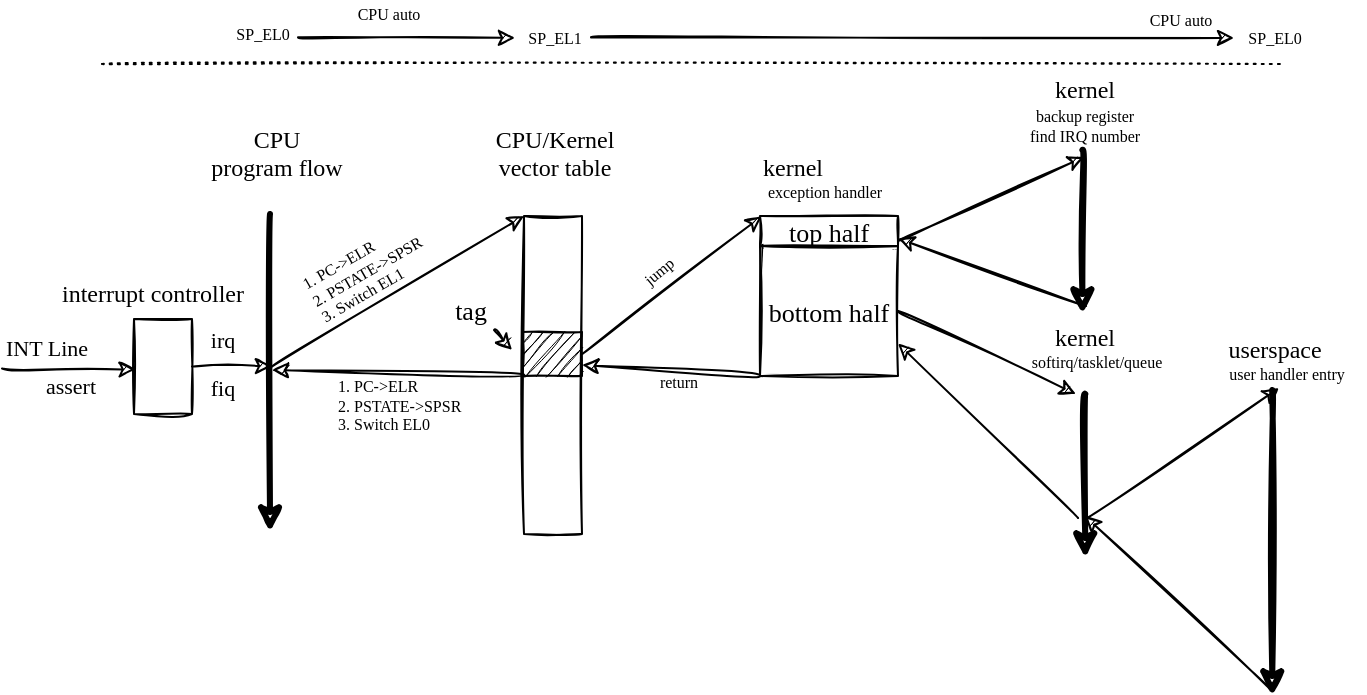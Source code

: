 <mxfile version="16.5.1" type="device"><diagram id="axXEd38uqNQjX7LeI_aU" name="第 1 页"><mxGraphModel dx="1106" dy="852" grid="1" gridSize="10" guides="1" tooltips="1" connect="1" arrows="1" fold="1" page="1" pageScale="1" pageWidth="827" pageHeight="1169" math="0" shadow="0"><root><mxCell id="0"/><mxCell id="1" parent="0"/><mxCell id="WzCYkNrp_TzCaC4ikmkM-3" value="" style="endArrow=classic;html=1;rounded=0;sketch=1;curved=1;fontSize=13;strokeWidth=3;" parent="1" edge="1"><mxGeometry width="50" height="50" relative="1" as="geometry"><mxPoint x="139" y="236" as="sourcePoint"/><mxPoint x="139" y="395" as="targetPoint"/></mxGeometry></mxCell><mxCell id="WzCYkNrp_TzCaC4ikmkM-4" value="program flow" style="text;html=1;align=center;verticalAlign=middle;resizable=0;points=[];autosize=1;strokeColor=none;fillColor=none;fontFamily=Comic Sans MS;" parent="1" vertex="1"><mxGeometry x="100" y="204" width="84" height="18" as="geometry"/></mxCell><mxCell id="WzCYkNrp_TzCaC4ikmkM-5" value="" style="rounded=0;whiteSpace=wrap;html=1;sketch=1;fontFamily=Comic Sans MS;fontSize=13;" parent="1" vertex="1"><mxGeometry x="266" y="237" width="29" height="159" as="geometry"/></mxCell><mxCell id="WzCYkNrp_TzCaC4ikmkM-6" value="" style="rounded=0;whiteSpace=wrap;html=1;sketch=1;fontFamily=Comic Sans MS;fontSize=13;" parent="1" vertex="1"><mxGeometry x="385" y="237" width="66" height="78" as="geometry"/></mxCell><mxCell id="WzCYkNrp_TzCaC4ikmkM-8" value="" style="endArrow=classic;html=1;rounded=0;sketch=1;curved=1;fontSize=13;strokeWidth=3;" parent="1" edge="1"><mxGeometry width="50" height="50" relative="1" as="geometry"><mxPoint x="546.63" y="326" as="sourcePoint"/><mxPoint x="546.63" y="408" as="targetPoint"/></mxGeometry></mxCell><mxCell id="WzCYkNrp_TzCaC4ikmkM-9" value="" style="endArrow=classic;html=1;rounded=0;sketch=1;curved=1;fontSize=13;strokeWidth=3;" parent="1" edge="1"><mxGeometry width="50" height="50" relative="1" as="geometry"><mxPoint x="640.13" y="324.0" as="sourcePoint"/><mxPoint x="640.13" y="477" as="targetPoint"/></mxGeometry></mxCell><mxCell id="WzCYkNrp_TzCaC4ikmkM-10" value="vector table" style="text;html=1;align=center;verticalAlign=middle;resizable=0;points=[];autosize=1;strokeColor=none;fillColor=none;fontFamily=Comic Sans MS;" parent="1" vertex="1"><mxGeometry x="241" y="204" width="79" height="18" as="geometry"/></mxCell><mxCell id="WzCYkNrp_TzCaC4ikmkM-11" value="kernel" style="text;html=1;align=center;verticalAlign=middle;resizable=0;points=[];autosize=1;strokeColor=none;fillColor=none;fontFamily=Comic Sans MS;" parent="1" vertex="1"><mxGeometry x="377" y="204" width="45" height="18" as="geometry"/></mxCell><mxCell id="WzCYkNrp_TzCaC4ikmkM-13" value="userspace" style="text;html=1;align=center;verticalAlign=middle;resizable=0;points=[];autosize=1;strokeColor=none;fillColor=none;fontFamily=Comic Sans MS;" parent="1" vertex="1"><mxGeometry x="607.5" y="295" width="66" height="18" as="geometry"/></mxCell><mxCell id="WzCYkNrp_TzCaC4ikmkM-14" value="CPU/Kernel" style="text;html=1;align=center;verticalAlign=middle;resizable=0;points=[];autosize=1;strokeColor=none;fillColor=none;fontFamily=Comic Sans MS;" parent="1" vertex="1"><mxGeometry x="244" y="190" width="74" height="18" as="geometry"/></mxCell><mxCell id="WzCYkNrp_TzCaC4ikmkM-15" value="CPU" style="text;html=1;align=center;verticalAlign=middle;resizable=0;points=[];autosize=1;strokeColor=none;fillColor=none;fontFamily=Comic Sans MS;" parent="1" vertex="1"><mxGeometry x="126" y="190" width="32" height="18" as="geometry"/></mxCell><mxCell id="WzCYkNrp_TzCaC4ikmkM-22" value="" style="endArrow=classic;html=1;rounded=0;sketch=1;fontFamily=Comic Sans MS;fontSize=11;strokeWidth=1;curved=1;entryX=0.028;entryY=0.53;entryDx=0;entryDy=0;entryPerimeter=0;" parent="1" target="WzCYkNrp_TzCaC4ikmkM-74" edge="1"><mxGeometry relative="1" as="geometry"><mxPoint x="5" y="313.25" as="sourcePoint"/><mxPoint x="55" y="314.25" as="targetPoint"/><Array as="points"><mxPoint x="15" y="314.25"/></Array></mxGeometry></mxCell><mxCell id="WzCYkNrp_TzCaC4ikmkM-23" value="assert" style="edgeLabel;resizable=0;html=1;align=center;verticalAlign=middle;sketch=1;fontFamily=Comic Sans MS;fontSize=11;" parent="WzCYkNrp_TzCaC4ikmkM-22" connectable="0" vertex="1"><mxGeometry relative="1" as="geometry"><mxPoint y="8" as="offset"/></mxGeometry></mxCell><mxCell id="WzCYkNrp_TzCaC4ikmkM-24" value="INT Line" style="edgeLabel;resizable=0;html=1;align=left;verticalAlign=bottom;sketch=1;fontFamily=Comic Sans MS;fontSize=11;" parent="WzCYkNrp_TzCaC4ikmkM-22" connectable="0" vertex="1"><mxGeometry x="-1" relative="1" as="geometry"><mxPoint y="-2" as="offset"/></mxGeometry></mxCell><mxCell id="WzCYkNrp_TzCaC4ikmkM-25" value="" style="endArrow=classic;html=1;rounded=0;sketch=1;fontFamily=Comic Sans MS;fontSize=13;strokeWidth=1;curved=1;entryX=0;entryY=0;entryDx=0;entryDy=0;" parent="1" target="WzCYkNrp_TzCaC4ikmkM-5" edge="1"><mxGeometry width="50" height="50" relative="1" as="geometry"><mxPoint x="139" y="313" as="sourcePoint"/><mxPoint x="189" y="263" as="targetPoint"/></mxGeometry></mxCell><mxCell id="WzCYkNrp_TzCaC4ikmkM-26" value="" style="rounded=0;whiteSpace=wrap;html=1;sketch=1;fontFamily=Comic Sans MS;fontSize=13;fillColor=#000000;" parent="1" vertex="1"><mxGeometry x="265" y="295" width="30" height="22" as="geometry"/></mxCell><mxCell id="WzCYkNrp_TzCaC4ikmkM-28" value="" style="endArrow=classic;html=1;rounded=0;sketch=1;fontFamily=Comic Sans MS;fontSize=13;strokeWidth=1;curved=1;entryX=0;entryY=0;entryDx=0;entryDy=0;exitX=1;exitY=0.5;exitDx=0;exitDy=0;" parent="1" source="WzCYkNrp_TzCaC4ikmkM-26" target="WzCYkNrp_TzCaC4ikmkM-6" edge="1"><mxGeometry width="50" height="50" relative="1" as="geometry"><mxPoint x="420" y="410" as="sourcePoint"/><mxPoint x="470" y="360" as="targetPoint"/></mxGeometry></mxCell><mxCell id="WzCYkNrp_TzCaC4ikmkM-29" value="top half" style="rounded=0;whiteSpace=wrap;html=1;sketch=1;fontFamily=Comic Sans MS;fontSize=13;" parent="1" vertex="1"><mxGeometry x="384" y="237" width="69" height="15" as="geometry"/></mxCell><mxCell id="WzCYkNrp_TzCaC4ikmkM-30" value="bottom half" style="rounded=0;whiteSpace=wrap;html=1;sketch=1;fontFamily=Comic Sans MS;fontSize=13;" parent="1" vertex="1"><mxGeometry x="384" y="252" width="69" height="65" as="geometry"/></mxCell><mxCell id="WzCYkNrp_TzCaC4ikmkM-32" value="" style="endArrow=classic;html=1;rounded=0;sketch=1;fontFamily=Comic Sans MS;fontSize=13;strokeWidth=1;curved=1;exitX=1;exitY=0.5;exitDx=0;exitDy=0;" parent="1" source="WzCYkNrp_TzCaC4ikmkM-30" edge="1"><mxGeometry width="50" height="50" relative="1" as="geometry"><mxPoint x="425" y="380" as="sourcePoint"/><mxPoint x="542" y="326" as="targetPoint"/></mxGeometry></mxCell><mxCell id="WzCYkNrp_TzCaC4ikmkM-33" value="" style="endArrow=classic;html=1;rounded=0;sketch=1;fontFamily=Comic Sans MS;fontSize=13;strokeWidth=1;curved=1;" parent="1" edge="1"><mxGeometry width="50" height="50" relative="1" as="geometry"><mxPoint x="545.5" y="389" as="sourcePoint"/><mxPoint x="643.5" y="323" as="targetPoint"/></mxGeometry></mxCell><mxCell id="WzCYkNrp_TzCaC4ikmkM-34" value="" style="endArrow=classic;html=1;rounded=0;sketch=1;fontFamily=Comic Sans MS;fontSize=13;strokeWidth=1;curved=1;" parent="1" edge="1"><mxGeometry width="50" height="50" relative="1" as="geometry"><mxPoint x="639.5" y="474" as="sourcePoint"/><mxPoint x="546.5" y="387" as="targetPoint"/></mxGeometry></mxCell><mxCell id="WzCYkNrp_TzCaC4ikmkM-35" value="" style="endArrow=classic;html=1;rounded=0;sketch=1;fontFamily=Comic Sans MS;fontSize=13;strokeWidth=1;curved=1;entryX=1;entryY=0.75;entryDx=0;entryDy=0;" parent="1" target="WzCYkNrp_TzCaC4ikmkM-30" edge="1"><mxGeometry width="50" height="50" relative="1" as="geometry"><mxPoint x="543" y="388" as="sourcePoint"/><mxPoint x="431" y="378" as="targetPoint"/></mxGeometry></mxCell><mxCell id="WzCYkNrp_TzCaC4ikmkM-37" value="" style="endArrow=classic;html=1;rounded=0;sketch=1;fontFamily=Comic Sans MS;fontSize=13;strokeWidth=1;curved=1;entryX=1;entryY=0.75;entryDx=0;entryDy=0;exitX=0;exitY=1;exitDx=0;exitDy=0;" parent="1" source="WzCYkNrp_TzCaC4ikmkM-30" target="WzCYkNrp_TzCaC4ikmkM-26" edge="1"><mxGeometry width="50" height="50" relative="1" as="geometry"><mxPoint x="381" y="428" as="sourcePoint"/><mxPoint x="431" y="378" as="targetPoint"/></mxGeometry></mxCell><mxCell id="WzCYkNrp_TzCaC4ikmkM-39" value="" style="endArrow=classic;html=1;rounded=0;sketch=1;fontFamily=Comic Sans MS;fontSize=13;strokeWidth=1;curved=1;exitX=0;exitY=0.5;exitDx=0;exitDy=0;" parent="1" source="WzCYkNrp_TzCaC4ikmkM-5" edge="1"><mxGeometry width="50" height="50" relative="1" as="geometry"><mxPoint x="381" y="428" as="sourcePoint"/><mxPoint x="140" y="314" as="targetPoint"/></mxGeometry></mxCell><mxCell id="WzCYkNrp_TzCaC4ikmkM-40" value="" style="endArrow=classic;html=1;rounded=0;sketch=1;fontFamily=Comic Sans MS;fontSize=13;strokeWidth=1;curved=1;" parent="1" edge="1"><mxGeometry width="50" height="50" relative="1" as="geometry"><mxPoint x="251" y="294" as="sourcePoint"/><mxPoint x="260" y="304" as="targetPoint"/></mxGeometry></mxCell><mxCell id="WzCYkNrp_TzCaC4ikmkM-41" value="tag" style="text;html=1;align=center;verticalAlign=middle;resizable=0;points=[];autosize=1;strokeColor=none;fillColor=none;fontSize=13;fontFamily=Comic Sans MS;" parent="1" vertex="1"><mxGeometry x="224" y="274" width="30" height="20" as="geometry"/></mxCell><mxCell id="WzCYkNrp_TzCaC4ikmkM-42" value="softirq/tasklet/queue" style="text;html=1;align=center;verticalAlign=middle;resizable=0;points=[];autosize=1;strokeColor=none;fillColor=none;fontSize=8;fontFamily=Comic Sans MS;" parent="1" vertex="1"><mxGeometry x="506" y="303" width="92" height="14" as="geometry"/></mxCell><mxCell id="WzCYkNrp_TzCaC4ikmkM-43" value="exception handler" style="text;html=1;align=center;verticalAlign=middle;resizable=0;points=[];autosize=1;strokeColor=none;fillColor=none;fontSize=8;fontFamily=Comic Sans MS;" parent="1" vertex="1"><mxGeometry x="377" y="218" width="77" height="14" as="geometry"/></mxCell><mxCell id="WzCYkNrp_TzCaC4ikmkM-44" value="user handler entry" style="text;html=1;align=center;verticalAlign=middle;resizable=0;points=[];autosize=1;strokeColor=none;fillColor=none;fontSize=8;fontFamily=Comic Sans MS;" parent="1" vertex="1"><mxGeometry x="607.5" y="309" width="79" height="14" as="geometry"/></mxCell><mxCell id="WzCYkNrp_TzCaC4ikmkM-45" value="1. PC-&amp;gt;ELR&lt;br&gt;2. PSTATE-&amp;gt;SPSR&lt;br&gt;3. Switch EL1" style="text;html=1;align=left;verticalAlign=middle;resizable=0;points=[];autosize=1;strokeColor=none;fillColor=none;fontSize=8;fontFamily=Comic Sans MS;rotation=-30;" parent="1" vertex="1"><mxGeometry x="154" y="245" width="77" height="34" as="geometry"/></mxCell><mxCell id="WzCYkNrp_TzCaC4ikmkM-46" value="1. PC-&amp;gt;ELR&lt;br&gt;2. PSTATE-&amp;gt;SPSR&lt;br&gt;3. Switch EL0" style="text;html=1;align=left;verticalAlign=middle;resizable=0;points=[];autosize=1;strokeColor=none;fillColor=none;fontSize=8;fontFamily=Comic Sans MS;rotation=0;" parent="1" vertex="1"><mxGeometry x="171" y="315" width="77" height="34" as="geometry"/></mxCell><mxCell id="WzCYkNrp_TzCaC4ikmkM-47" value="" style="endArrow=classic;html=1;rounded=0;sketch=1;curved=1;fontSize=13;strokeWidth=3;" parent="1" edge="1"><mxGeometry width="50" height="50" relative="1" as="geometry"><mxPoint x="545.2" y="204" as="sourcePoint"/><mxPoint x="545.2" y="286" as="targetPoint"/></mxGeometry></mxCell><mxCell id="WzCYkNrp_TzCaC4ikmkM-48" value="kernel" style="text;html=1;align=center;verticalAlign=middle;resizable=0;points=[];autosize=1;strokeColor=none;fillColor=none;fontFamily=Comic Sans MS;" parent="1" vertex="1"><mxGeometry x="523" y="165" width="45" height="18" as="geometry"/></mxCell><mxCell id="WzCYkNrp_TzCaC4ikmkM-49" value="backup register&lt;br&gt;find IRQ number" style="text;html=1;align=center;verticalAlign=middle;resizable=0;points=[];autosize=1;strokeColor=none;fillColor=none;fontSize=8;fontFamily=Comic Sans MS;" parent="1" vertex="1"><mxGeometry x="508.5" y="180" width="74" height="24" as="geometry"/></mxCell><mxCell id="WzCYkNrp_TzCaC4ikmkM-50" value="" style="endArrow=classic;html=1;rounded=0;sketch=1;fontFamily=Comic Sans MS;fontSize=13;strokeWidth=1;curved=1;exitX=1;exitY=0.5;exitDx=0;exitDy=0;entryX=0.509;entryY=1.143;entryDx=0;entryDy=0;entryPerimeter=0;" parent="1" target="WzCYkNrp_TzCaC4ikmkM-49" edge="1"><mxGeometry width="50" height="50" relative="1" as="geometry"><mxPoint x="453" y="249.5" as="sourcePoint"/><mxPoint x="542.0" y="278" as="targetPoint"/></mxGeometry></mxCell><mxCell id="WzCYkNrp_TzCaC4ikmkM-51" value="" style="endArrow=classic;html=1;rounded=0;sketch=1;fontFamily=Comic Sans MS;fontSize=13;strokeWidth=1;curved=1;entryX=1;entryY=0.75;entryDx=0;entryDy=0;" parent="1" target="WzCYkNrp_TzCaC4ikmkM-29" edge="1"><mxGeometry width="50" height="50" relative="1" as="geometry"><mxPoint x="547" y="282" as="sourcePoint"/><mxPoint x="488" y="259" as="targetPoint"/></mxGeometry></mxCell><mxCell id="WzCYkNrp_TzCaC4ikmkM-52" value="kernel" style="text;html=1;align=center;verticalAlign=middle;resizable=0;points=[];autosize=1;strokeColor=none;fillColor=none;fontFamily=Comic Sans MS;" parent="1" vertex="1"><mxGeometry x="523" y="288.5" width="45" height="18" as="geometry"/></mxCell><mxCell id="WzCYkNrp_TzCaC4ikmkM-53" value="jump" style="text;html=1;align=left;verticalAlign=middle;resizable=0;points=[];autosize=1;strokeColor=none;fillColor=none;fontSize=8;fontFamily=Comic Sans MS;rotation=-40;" parent="1" vertex="1"><mxGeometry x="322" y="255" width="28" height="14" as="geometry"/></mxCell><mxCell id="WzCYkNrp_TzCaC4ikmkM-54" value="SP_EL0" style="text;html=1;align=center;verticalAlign=middle;resizable=0;points=[];autosize=1;strokeColor=none;fillColor=none;fontSize=8;fontFamily=Comic Sans MS;" parent="1" vertex="1"><mxGeometry x="115" y="139" width="39" height="14" as="geometry"/></mxCell><mxCell id="WzCYkNrp_TzCaC4ikmkM-56" value="" style="endArrow=none;dashed=1;html=1;dashPattern=1 3;strokeWidth=1;rounded=0;sketch=1;fontFamily=Comic Sans MS;fontSize=8;curved=1;" parent="1" edge="1"><mxGeometry width="50" height="50" relative="1" as="geometry"><mxPoint x="55" y="161" as="sourcePoint"/><mxPoint x="646" y="161" as="targetPoint"/></mxGeometry></mxCell><mxCell id="WzCYkNrp_TzCaC4ikmkM-57" value="SP_EL1" style="text;html=1;align=center;verticalAlign=middle;resizable=0;points=[];autosize=1;strokeColor=none;fillColor=none;fontSize=8;fontFamily=Comic Sans MS;" parent="1" vertex="1"><mxGeometry x="261.5" y="141" width="38" height="14" as="geometry"/></mxCell><mxCell id="WzCYkNrp_TzCaC4ikmkM-59" value="" style="endArrow=classic;html=1;rounded=0;sketch=1;fontFamily=Comic Sans MS;fontSize=8;strokeWidth=1;curved=1;exitX=0.974;exitY=0.617;exitDx=0;exitDy=0;exitPerimeter=0;" parent="1" source="WzCYkNrp_TzCaC4ikmkM-54" target="WzCYkNrp_TzCaC4ikmkM-57" edge="1"><mxGeometry width="50" height="50" relative="1" as="geometry"><mxPoint x="381" y="313" as="sourcePoint"/><mxPoint x="431" y="263" as="targetPoint"/></mxGeometry></mxCell><mxCell id="WzCYkNrp_TzCaC4ikmkM-60" value="CPU auto" style="text;html=1;align=center;verticalAlign=middle;resizable=0;points=[];autosize=1;strokeColor=none;fillColor=none;fontSize=8;fontFamily=Comic Sans MS;" parent="1" vertex="1"><mxGeometry x="176" y="129" width="44" height="14" as="geometry"/></mxCell><mxCell id="WzCYkNrp_TzCaC4ikmkM-62" value="" style="endArrow=classic;html=1;rounded=0;sketch=1;fontFamily=Comic Sans MS;fontSize=8;strokeWidth=1;curved=1;exitX=0.974;exitY=0.617;exitDx=0;exitDy=0;exitPerimeter=0;" parent="1" target="WzCYkNrp_TzCaC4ikmkM-65" edge="1"><mxGeometry width="50" height="50" relative="1" as="geometry"><mxPoint x="299.496" y="147.698" as="sourcePoint"/><mxPoint x="523.874" y="149.456" as="targetPoint"/></mxGeometry></mxCell><mxCell id="WzCYkNrp_TzCaC4ikmkM-65" value="SP_EL0" style="text;html=1;align=center;verticalAlign=middle;resizable=0;points=[];autosize=1;strokeColor=none;fillColor=none;fontSize=8;fontFamily=Comic Sans MS;" parent="1" vertex="1"><mxGeometry x="621" y="141" width="39" height="14" as="geometry"/></mxCell><mxCell id="WzCYkNrp_TzCaC4ikmkM-67" value="CPU auto" style="text;html=1;align=center;verticalAlign=middle;resizable=0;points=[];autosize=1;strokeColor=none;fillColor=none;fontSize=8;fontFamily=Comic Sans MS;" parent="1" vertex="1"><mxGeometry x="572" y="132" width="44" height="14" as="geometry"/></mxCell><mxCell id="WzCYkNrp_TzCaC4ikmkM-68" value="return" style="text;html=1;align=center;verticalAlign=middle;resizable=0;points=[];autosize=1;strokeColor=none;fillColor=none;fontSize=8;fontFamily=Comic Sans MS;" parent="1" vertex="1"><mxGeometry x="326" y="313" width="34" height="14" as="geometry"/></mxCell><mxCell id="WzCYkNrp_TzCaC4ikmkM-74" value="" style="rounded=0;whiteSpace=wrap;html=1;sketch=1;fontFamily=Comic Sans MS;fontSize=13;" parent="1" vertex="1"><mxGeometry x="71" y="288.5" width="29" height="47.5" as="geometry"/></mxCell><mxCell id="WzCYkNrp_TzCaC4ikmkM-78" value="" style="endArrow=classic;html=1;rounded=0;sketch=1;fontFamily=Comic Sans MS;fontSize=11;strokeWidth=1;curved=1;exitX=1;exitY=0.5;exitDx=0;exitDy=0;" parent="1" source="WzCYkNrp_TzCaC4ikmkM-74" edge="1"><mxGeometry width="50" height="50" relative="1" as="geometry"><mxPoint x="220" y="330" as="sourcePoint"/><mxPoint x="140" y="312" as="targetPoint"/></mxGeometry></mxCell><mxCell id="WzCYkNrp_TzCaC4ikmkM-79" value="irq" style="text;html=1;align=center;verticalAlign=middle;resizable=0;points=[];autosize=1;strokeColor=none;fillColor=none;fontSize=11;fontFamily=Comic Sans MS;" parent="1" vertex="1"><mxGeometry x="100" y="289" width="30" height="20" as="geometry"/></mxCell><mxCell id="WzCYkNrp_TzCaC4ikmkM-80" value="fiq" style="text;html=1;align=center;verticalAlign=middle;resizable=0;points=[];autosize=1;strokeColor=none;fillColor=none;fontSize=11;fontFamily=Comic Sans MS;" parent="1" vertex="1"><mxGeometry x="100" y="313" width="30" height="20" as="geometry"/></mxCell><mxCell id="WzCYkNrp_TzCaC4ikmkM-81" value="interrupt controller" style="text;html=1;align=center;verticalAlign=middle;resizable=0;points=[];autosize=1;strokeColor=none;fillColor=none;fontFamily=Comic Sans MS;" parent="1" vertex="1"><mxGeometry x="15" y="266" width="130" height="20" as="geometry"/></mxCell></root></mxGraphModel></diagram></mxfile>